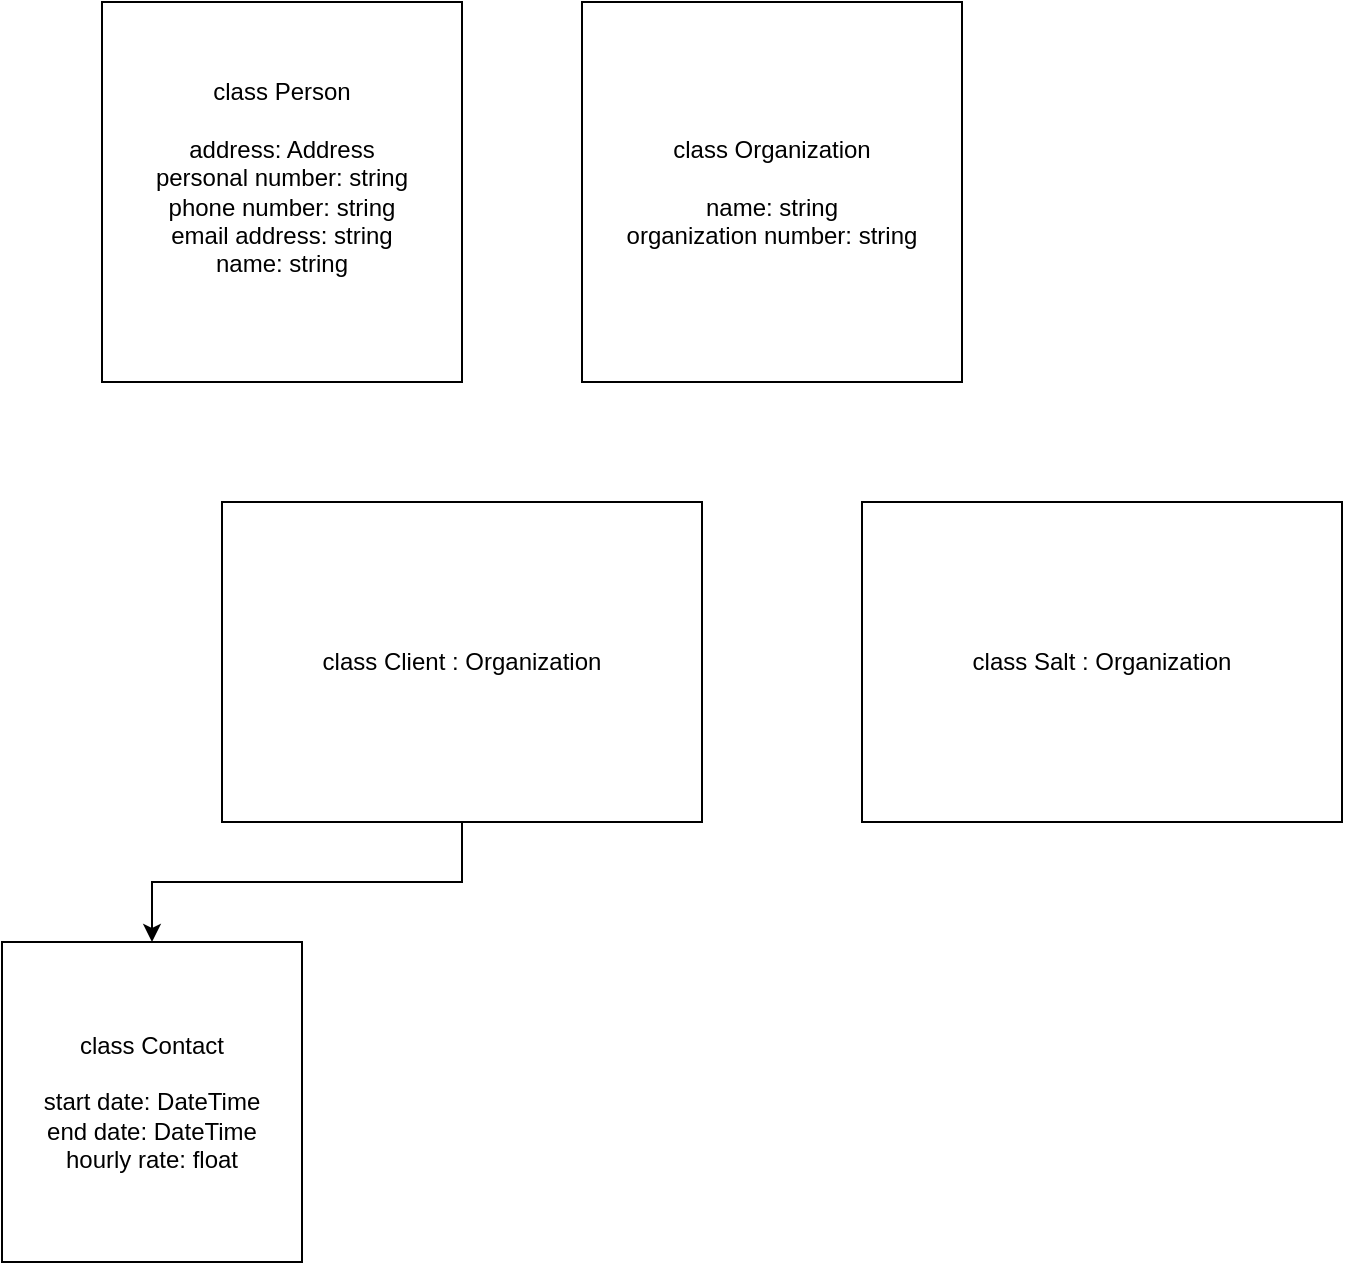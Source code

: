<mxfile version="24.6.4" type="github">
  <diagram name="Page-1" id="XzhITwdruDI60ukkxCVY">
    <mxGraphModel dx="1044" dy="679" grid="1" gridSize="10" guides="1" tooltips="1" connect="1" arrows="1" fold="1" page="1" pageScale="1" pageWidth="850" pageHeight="1100" math="0" shadow="0">
      <root>
        <mxCell id="0" />
        <mxCell id="1" parent="0" />
        <mxCell id="sGgMiUtagr6D2csW1Qab-1" value="class Person&lt;div&gt;&lt;br&gt;address: Address&lt;br&gt;personal number: string&lt;div&gt;phone number: string&lt;/div&gt;&lt;div&gt;email address: string&lt;/div&gt;&lt;div&gt;name: string&lt;br&gt;&lt;div&gt;&lt;br&gt;&lt;/div&gt;&lt;/div&gt;&lt;/div&gt;" style="rounded=0;whiteSpace=wrap;html=1;" vertex="1" parent="1">
          <mxGeometry x="140" y="430" width="180" height="190" as="geometry" />
        </mxCell>
        <mxCell id="sGgMiUtagr6D2csW1Qab-2" value="class Organization&lt;div&gt;&lt;br&gt;&lt;/div&gt;&lt;div&gt;name: string&lt;/div&gt;&lt;div&gt;organization number: string&lt;/div&gt;" style="rounded=0;whiteSpace=wrap;html=1;" vertex="1" parent="1">
          <mxGeometry x="380" y="430" width="190" height="190" as="geometry" />
        </mxCell>
        <mxCell id="sGgMiUtagr6D2csW1Qab-7" style="edgeStyle=orthogonalEdgeStyle;rounded=0;orthogonalLoop=1;jettySize=auto;html=1;exitX=0.5;exitY=1;exitDx=0;exitDy=0;entryX=0.5;entryY=0;entryDx=0;entryDy=0;" edge="1" parent="1" source="sGgMiUtagr6D2csW1Qab-3" target="sGgMiUtagr6D2csW1Qab-5">
          <mxGeometry relative="1" as="geometry" />
        </mxCell>
        <mxCell id="sGgMiUtagr6D2csW1Qab-3" value="class Client : Organization" style="rounded=0;whiteSpace=wrap;html=1;" vertex="1" parent="1">
          <mxGeometry x="200" y="680" width="240" height="160" as="geometry" />
        </mxCell>
        <mxCell id="sGgMiUtagr6D2csW1Qab-4" value="class Salt : Organization" style="rounded=0;whiteSpace=wrap;html=1;" vertex="1" parent="1">
          <mxGeometry x="520" y="680" width="240" height="160" as="geometry" />
        </mxCell>
        <mxCell id="sGgMiUtagr6D2csW1Qab-5" value="class Contact&lt;div&gt;&lt;br&gt;&lt;/div&gt;&lt;div&gt;start date: DateTime&lt;/div&gt;&lt;div&gt;end date: DateTime&lt;/div&gt;&lt;div&gt;hourly rate: float&lt;/div&gt;" style="rounded=0;whiteSpace=wrap;html=1;" vertex="1" parent="1">
          <mxGeometry x="90" y="900" width="150" height="160" as="geometry" />
        </mxCell>
      </root>
    </mxGraphModel>
  </diagram>
</mxfile>
